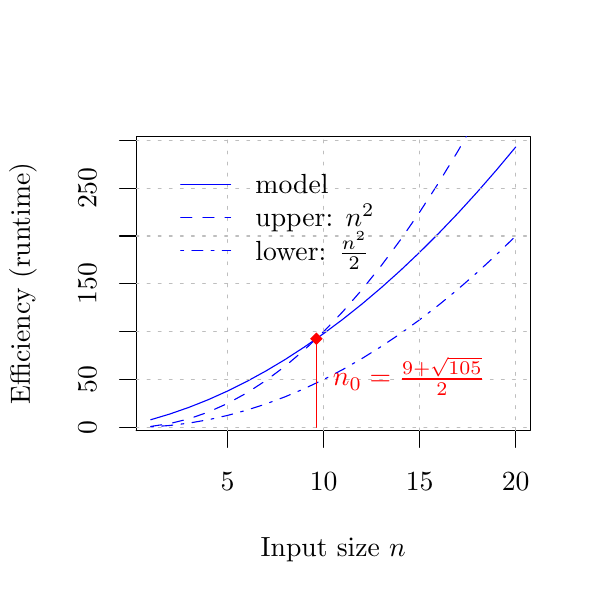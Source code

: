 % Created by tikzDevice version 0.12.3.1 on 2022-04-28 09:39:23
% !TEX encoding = UTF-8 Unicode
\documentclass[10pt]{article}
\usepackage{tikz}

\usepackage[active,tightpage,psfixbb]{preview}

\PreviewEnvironment{pgfpicture}

\setlength\PreviewBorder{0pt}
\begin{document}

\begin{tikzpicture}[x=1pt,y=1pt]
\definecolor{fillColor}{RGB}{255,255,255}
\path[use as bounding box,fill=fillColor,fill opacity=0.00] (0,0) rectangle (216.81,216.81);
\begin{scope}
\path[clip] ( 49.20, 61.20) rectangle (191.61,167.61);
\definecolor{drawColor}{RGB}{0,0,255}

\path[draw=drawColor,line width= 0.4pt,line join=round,line cap=round] ( 54.47, 65.14) --
	( 61.41, 67.22) --
	( 68.35, 69.64) --
	( 75.29, 72.40) --
	( 82.23, 75.51) --
	( 89.17, 78.97) --
	( 96.11, 82.77) --
	(103.05, 86.92) --
	(109.99, 91.42) --
	(116.93, 96.26) --
	(123.88,101.44) --
	(130.82,106.97) --
	(137.76,112.85) --
	(144.70,119.07) --
	(151.64,125.64) --
	(158.58,132.55) --
	(165.52,139.81) --
	(172.46,147.42) --
	(179.40,155.37) --
	(186.34,163.67);
\end{scope}
\begin{scope}
\path[clip] (  0.00,  0.00) rectangle (216.81,216.81);
\definecolor{drawColor}{RGB}{0,0,0}

\path[draw=drawColor,line width= 0.4pt,line join=round,line cap=round] ( 82.23, 61.20) -- (186.34, 61.20);

\path[draw=drawColor,line width= 0.4pt,line join=round,line cap=round] ( 82.23, 61.20) -- ( 82.23, 55.20);

\path[draw=drawColor,line width= 0.4pt,line join=round,line cap=round] (116.93, 61.20) -- (116.93, 55.20);

\path[draw=drawColor,line width= 0.4pt,line join=round,line cap=round] (151.64, 61.20) -- (151.64, 55.20);

\path[draw=drawColor,line width= 0.4pt,line join=round,line cap=round] (186.34, 61.20) -- (186.34, 55.20);

\node[text=drawColor,anchor=base,inner sep=0pt, outer sep=0pt, scale=  1.00] at ( 82.23, 39.60) {5};

\node[text=drawColor,anchor=base,inner sep=0pt, outer sep=0pt, scale=  1.00] at (116.93, 39.60) {10};

\node[text=drawColor,anchor=base,inner sep=0pt, outer sep=0pt, scale=  1.00] at (151.64, 39.60) {15};

\node[text=drawColor,anchor=base,inner sep=0pt, outer sep=0pt, scale=  1.00] at (186.34, 39.60) {20};

\path[draw=drawColor,line width= 0.4pt,line join=round,line cap=round] ( 49.20, 62.38) -- ( 49.20,166.09);

\path[draw=drawColor,line width= 0.4pt,line join=round,line cap=round] ( 49.20, 62.38) -- ( 43.20, 62.38);

\path[draw=drawColor,line width= 0.4pt,line join=round,line cap=round] ( 49.20, 79.66) -- ( 43.20, 79.66);

\path[draw=drawColor,line width= 0.4pt,line join=round,line cap=round] ( 49.20, 96.95) -- ( 43.20, 96.95);

\path[draw=drawColor,line width= 0.4pt,line join=round,line cap=round] ( 49.20,114.23) -- ( 43.20,114.23);

\path[draw=drawColor,line width= 0.4pt,line join=round,line cap=round] ( 49.20,131.52) -- ( 43.20,131.52);

\path[draw=drawColor,line width= 0.4pt,line join=round,line cap=round] ( 49.20,148.80) -- ( 43.20,148.80);

\path[draw=drawColor,line width= 0.4pt,line join=round,line cap=round] ( 49.20,166.09) -- ( 43.20,166.09);

\node[text=drawColor,rotate= 90.00,anchor=base,inner sep=0pt, outer sep=0pt, scale=  1.00] at ( 34.80, 62.38) {0};

\node[text=drawColor,rotate= 90.00,anchor=base,inner sep=0pt, outer sep=0pt, scale=  1.00] at ( 34.80, 79.66) {50};

\node[text=drawColor,rotate= 90.00,anchor=base,inner sep=0pt, outer sep=0pt, scale=  1.00] at ( 34.80,114.23) {150};

\node[text=drawColor,rotate= 90.00,anchor=base,inner sep=0pt, outer sep=0pt, scale=  1.00] at ( 34.80,148.80) {250};

\path[draw=drawColor,line width= 0.4pt,line join=round,line cap=round] ( 49.20, 61.20) --
	(191.61, 61.20) --
	(191.61,167.61) --
	( 49.20,167.61) --
	( 49.20, 61.20);
\end{scope}
\begin{scope}
\path[clip] (  0.00,  0.00) rectangle (216.81,216.81);
\definecolor{drawColor}{RGB}{0,0,0}

\node[text=drawColor,anchor=base,inner sep=0pt, outer sep=0pt, scale=  1.00] at (120.41, 15.60) {Input size $n$};

\node[text=drawColor,rotate= 90.00,anchor=base,inner sep=0pt, outer sep=0pt, scale=  1.00] at ( 10.80,114.41) {Efficiency (runtime)};
\end{scope}
\begin{scope}
\path[clip] ( 49.20, 61.20) rectangle (191.61,167.61);
\definecolor{drawColor}{RGB}{0,0,255}

\path[draw=drawColor,line width= 0.4pt,dash pattern=on 4pt off 4pt ,line join=round,line cap=round] ( 54.47, 62.72) --
	( 61.41, 63.76) --
	( 68.35, 65.49) --
	( 75.29, 67.91) --
	( 82.23, 71.02) --
	( 89.17, 74.82) --
	( 96.11, 79.32) --
	(103.05, 84.50) --
	(109.99, 90.38) --
	(116.93, 96.95) --
	(123.88,104.21) --
	(130.82,112.16) --
	(137.76,120.80) --
	(144.70,130.13) --
	(151.64,140.16) --
	(158.58,150.88) --
	(165.52,162.29) --
	(172.46,174.39) --
	(179.40,187.18) --
	(186.34,200.66);

\path[draw=drawColor,line width= 0.4pt,dash pattern=on 1pt off 3pt on 4pt off 3pt ,line join=round,line cap=round] ( 54.47, 62.55) --
	( 61.41, 63.07) --
	( 68.35, 63.93) --
	( 75.29, 65.14) --
	( 82.23, 66.70) --
	( 89.17, 68.60) --
	( 96.11, 70.85) --
	(103.05, 73.44) --
	(109.99, 76.38) --
	(116.93, 79.66) --
	(123.88, 83.29) --
	(130.82, 87.27) --
	(137.76, 91.59) --
	(144.70, 96.26) --
	(151.64,101.27) --
	(158.58,106.63) --
	(165.52,112.33) --
	(172.46,118.38) --
	(179.40,124.78) --
	(186.34,131.52);
\definecolor{drawColor}{RGB}{190,190,190}

\path[draw=drawColor,line width= 0.4pt,dash pattern=on 1pt off 3pt ,line join=round,line cap=round] ( 82.23, 61.20) -- ( 82.23,167.61);

\path[draw=drawColor,line width= 0.4pt,dash pattern=on 1pt off 3pt ,line join=round,line cap=round] (116.93, 61.20) -- (116.93,167.61);

\path[draw=drawColor,line width= 0.4pt,dash pattern=on 1pt off 3pt ,line join=round,line cap=round] (151.64, 61.20) -- (151.64,167.61);

\path[draw=drawColor,line width= 0.4pt,dash pattern=on 1pt off 3pt ,line join=round,line cap=round] (186.34, 61.20) -- (186.34,167.61);

\path[draw=drawColor,line width= 0.4pt,dash pattern=on 1pt off 3pt ,line join=round,line cap=round] ( 49.20, 62.38) -- (191.61, 62.38);

\path[draw=drawColor,line width= 0.4pt,dash pattern=on 1pt off 3pt ,line join=round,line cap=round] ( 49.20, 79.66) -- (191.61, 79.66);

\path[draw=drawColor,line width= 0.4pt,dash pattern=on 1pt off 3pt ,line join=round,line cap=round] ( 49.20, 96.95) -- (191.61, 96.95);

\path[draw=drawColor,line width= 0.4pt,dash pattern=on 1pt off 3pt ,line join=round,line cap=round] ( 49.20,114.23) -- (191.61,114.23);

\path[draw=drawColor,line width= 0.4pt,dash pattern=on 1pt off 3pt ,line join=round,line cap=round] ( 49.20,131.52) -- (191.61,131.52);

\path[draw=drawColor,line width= 0.4pt,dash pattern=on 1pt off 3pt ,line join=round,line cap=round] ( 49.20,148.80) -- (191.61,148.80);

\path[draw=drawColor,line width= 0.4pt,dash pattern=on 1pt off 3pt ,line join=round,line cap=round] ( 49.20,166.09) -- (191.61,166.09);
\definecolor{drawColor}{RGB}{255,0,0}

\path[draw=drawColor,line width= 0.4pt,line join=round,line cap=round] (114.32, 62.38) -- (114.32, 94.39);
\definecolor{fillColor}{RGB}{255,0,0}

\path[fill=fillColor] (112.07, 94.39) --
	(114.32, 96.64) --
	(116.57, 94.39) --
	(114.32, 92.14) --
	cycle;

\node[text=drawColor,anchor=base west,inner sep=0pt, outer sep=0pt, scale=  1.00] at (120.32, 77.37) {$n_0 = \frac{9 + \sqrt{105}}{2}$};

\path[] ( 56.32,162.29) rectangle (139.83,114.29);
\definecolor{drawColor}{RGB}{0,0,255}

\path[draw=drawColor,line width= 0.4pt,line join=round,line cap=round] ( 65.32,150.29) -- ( 83.32,150.29);

\path[draw=drawColor,line width= 0.4pt,dash pattern=on 4pt off 4pt ,line join=round,line cap=round] ( 65.32,138.29) -- ( 83.32,138.29);

\path[draw=drawColor,line width= 0.4pt,dash pattern=on 1pt off 3pt on 4pt off 3pt ,line join=round,line cap=round] ( 65.32,126.29) -- ( 83.32,126.29);
\definecolor{drawColor}{RGB}{0,0,0}

\node[text=drawColor,anchor=base west,inner sep=0pt, outer sep=0pt, scale=  1.00] at ( 92.32,146.85) {model};

\node[text=drawColor,anchor=base west,inner sep=0pt, outer sep=0pt, scale=  1.00] at ( 92.32,134.85) {upper: $n^2$};

\node[text=drawColor,anchor=base west,inner sep=0pt, outer sep=0pt, scale=  1.00] at ( 92.32,122.85) {lower: $\frac{n^2}{2}$};
\end{scope}
\end{tikzpicture}

\end{document}
